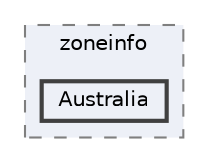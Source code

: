 digraph "C:/Users/LukeMabie/documents/Development/Password_Saver_Using_Django-master/venv/Lib/site-packages/tzdata/zoneinfo/Australia"
{
 // LATEX_PDF_SIZE
  bgcolor="transparent";
  edge [fontname=Helvetica,fontsize=10,labelfontname=Helvetica,labelfontsize=10];
  node [fontname=Helvetica,fontsize=10,shape=box,height=0.2,width=0.4];
  compound=true
  subgraph clusterdir_69b43db2d9c4aece86ab9c1028355e0c {
    graph [ bgcolor="#edf0f7", pencolor="grey50", label="zoneinfo", fontname=Helvetica,fontsize=10 style="filled,dashed", URL="dir_69b43db2d9c4aece86ab9c1028355e0c.html",tooltip=""]
  dir_211d0672748fe599374ec7f4c414f4d4 [label="Australia", fillcolor="#edf0f7", color="grey25", style="filled,bold", URL="dir_211d0672748fe599374ec7f4c414f4d4.html",tooltip=""];
  }
}
